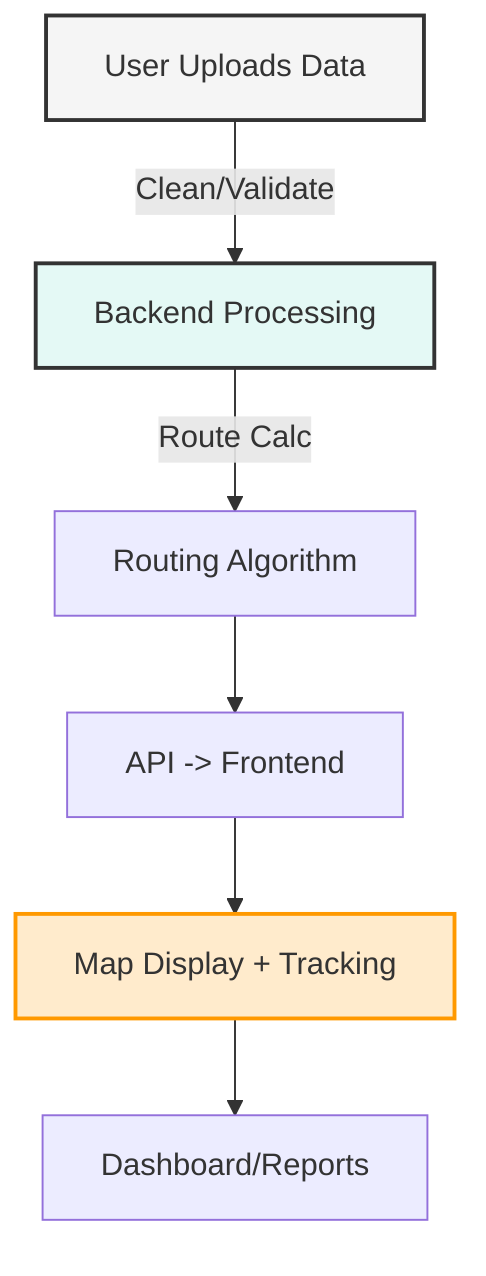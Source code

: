 flowchart TD
    style A fill:#f5f5f5,stroke:#333,stroke-width:2px
    style B fill:#e4f9f5,stroke:#333,stroke-width:2px
    style E fill:#ffebcc,stroke:#f90,stroke-width:2px

    A[User Uploads Data] -->|Clean/Validate| B[Backend Processing]
    B -->|Route Calc| C[Routing Algorithm]
    C --> D[API -> Frontend]
    D --> E[Map Display + Tracking]
    E --> F[Dashboard/Reports]